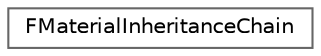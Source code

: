digraph "Graphical Class Hierarchy"
{
 // INTERACTIVE_SVG=YES
 // LATEX_PDF_SIZE
  bgcolor="transparent";
  edge [fontname=Helvetica,fontsize=10,labelfontname=Helvetica,labelfontsize=10];
  node [fontname=Helvetica,fontsize=10,shape=box,height=0.2,width=0.4];
  rankdir="LR";
  Node0 [id="Node000000",label="FMaterialInheritanceChain",height=0.2,width=0.4,color="grey40", fillcolor="white", style="filled",URL="$d8/d5b/structFMaterialInheritanceChain.html",tooltip="Holds information about a hierarchy of materials."];
}
